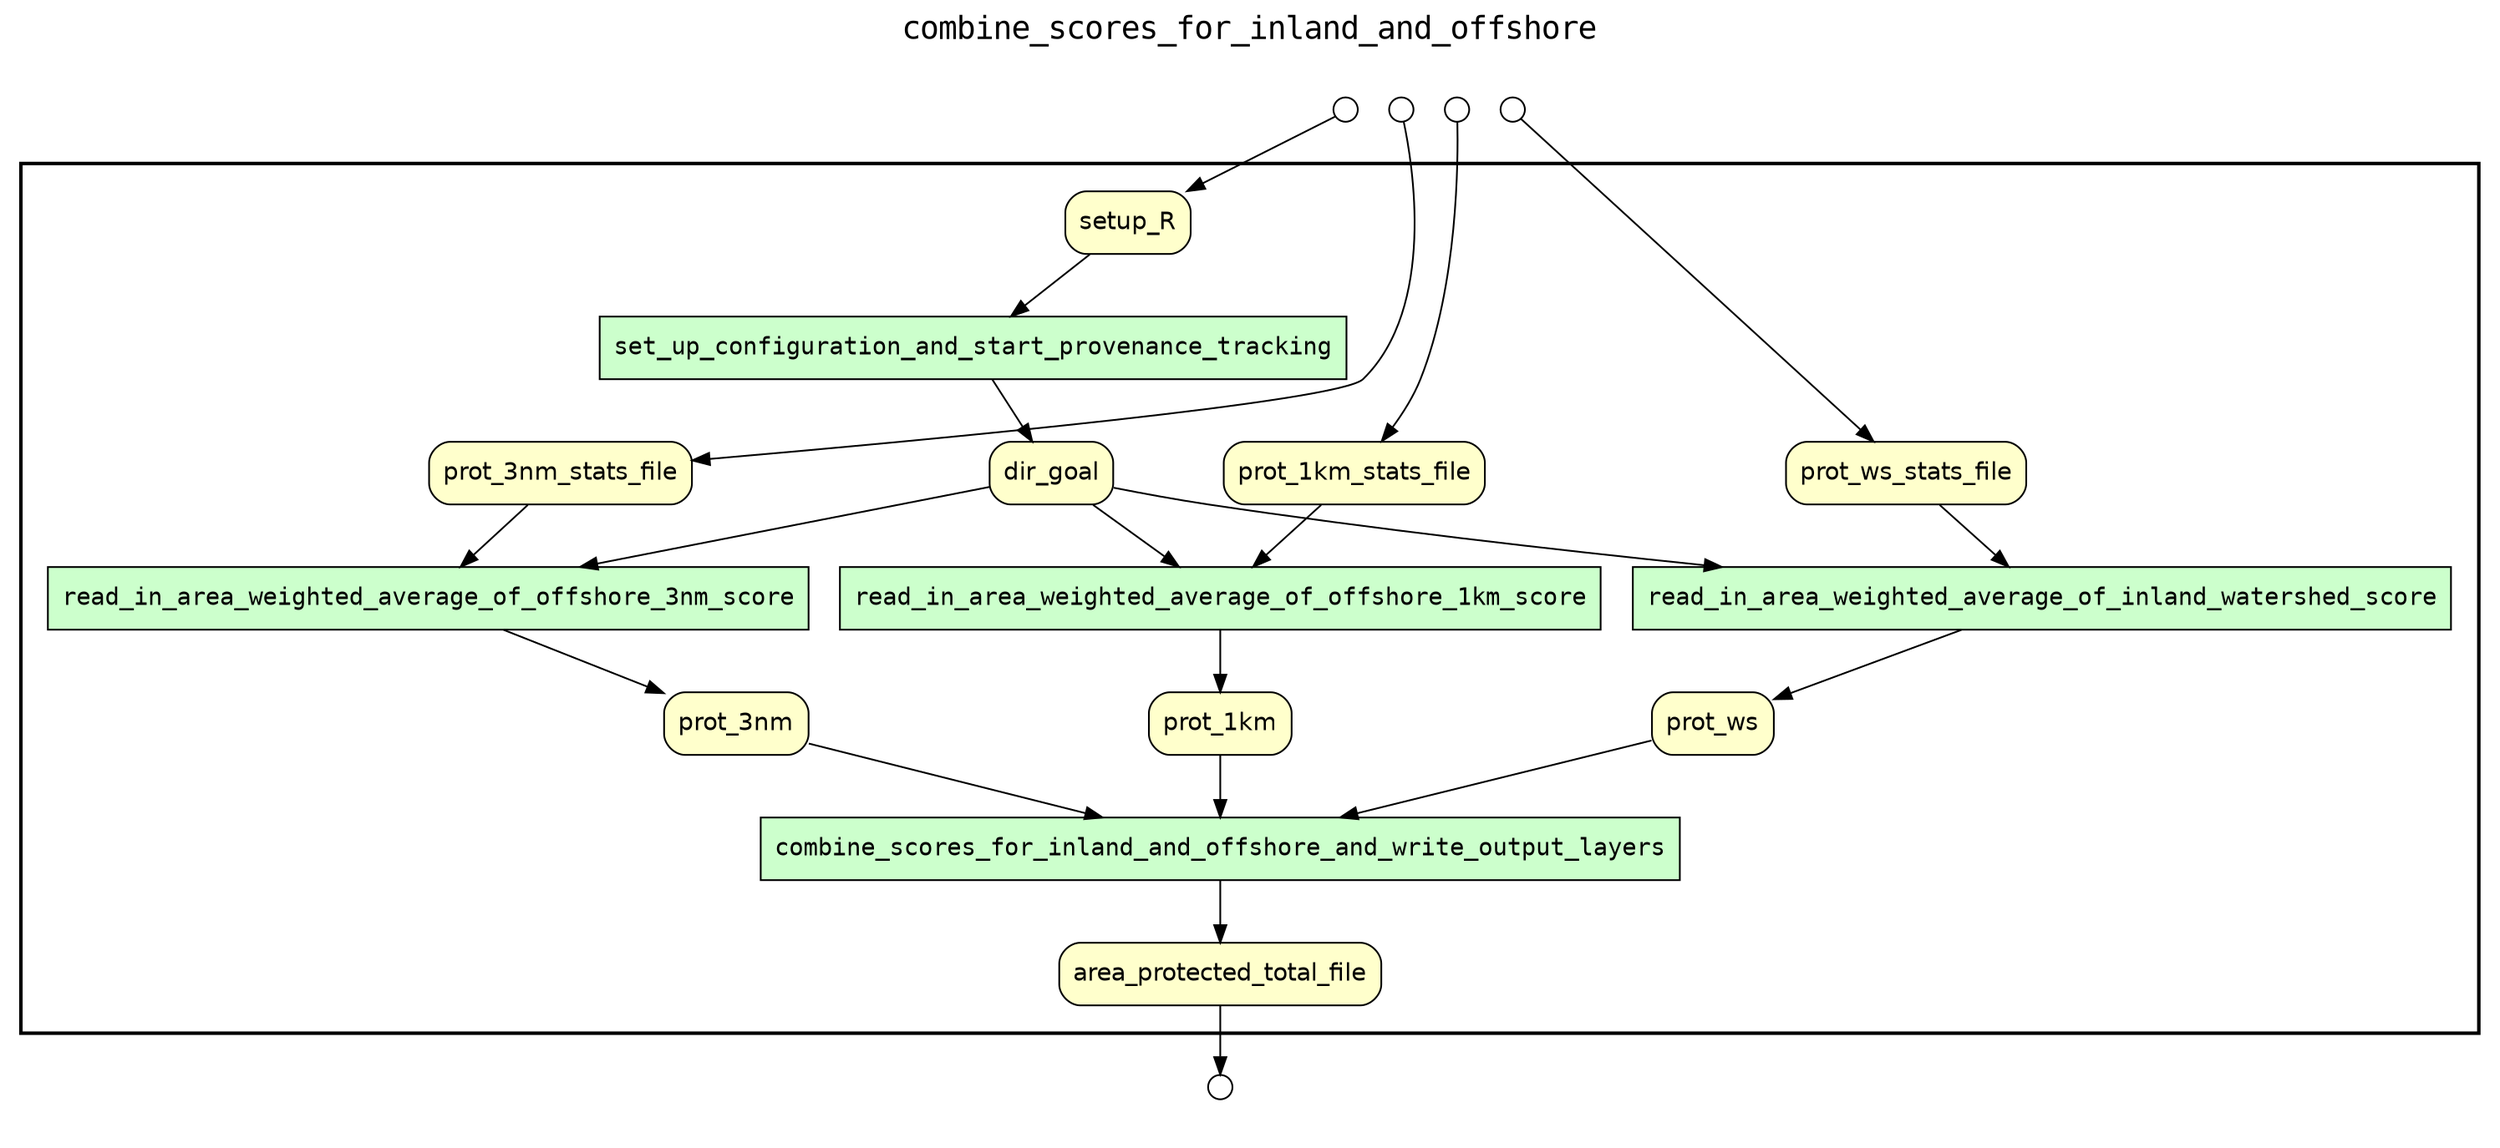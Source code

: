
digraph yw_data_view {
rankdir=TB
fontname=Courier; fontsize=18; labelloc=t
label="combine_scores_for_inland_and_offshore"
subgraph cluster_workflow { label=""; color=black; penwidth=2
subgraph cluster_workflow_inner { label=""; color=white
node[shape=box style="filled" fillcolor="#CCFFCC" peripheries=1 fontname=Courier]
read_in_area_weighted_average_of_inland_watershed_score
read_in_area_weighted_average_of_offshore_1km_score
read_in_area_weighted_average_of_offshore_3nm_score
set_up_configuration_and_start_provenance_tracking
combine_scores_for_inland_and_offshore_and_write_output_layers
node[shape=box style="filled" fillcolor="#CCFFCC" peripheries=1 fontname=Courier]
node[shape=box style="rounded,filled" fillcolor="#FFFFCC" peripheries=1 fontname=Helvetica]
setup_R
dir_goal
prot_3nm_stats_file
prot_3nm
prot_1km_stats_file
prot_1km
prot_ws_stats_file
prot_ws
area_protected_total_file
node[shape=box style="rounded,filled" fillcolor="#FFFFFF" peripheries=1 fontname=Helvetica]
}}
subgraph cluster_inflows { label=""; color=white; penwidth=2
subgraph cluster_inflows_inner { label=""; color=white
node[shape=circle fillcolor="#FFFFFF" peripheries=1 width=0.2]
setup_R_inflow [label=""]
prot_3nm_stats_file_inflow [label=""]
prot_1km_stats_file_inflow [label=""]
prot_ws_stats_file_inflow [label=""]
}}
subgraph cluster_outflows { label=""; color=white; penwidth=2
subgraph cluster_outflows_inner { label=""; color=white
node[shape=circle fillcolor="#FFFFFF" peripheries=1 width=0.2]
area_protected_total_file_outflow [label=""]
}}
prot_ws -> combine_scores_for_inland_and_offshore_and_write_output_layers
prot_ws_stats_file -> read_in_area_weighted_average_of_inland_watershed_score
prot_1km -> combine_scores_for_inland_and_offshore_and_write_output_layers
prot_1km_stats_file -> read_in_area_weighted_average_of_offshore_1km_score
prot_3nm -> combine_scores_for_inland_and_offshore_and_write_output_layers
prot_3nm_stats_file -> read_in_area_weighted_average_of_offshore_3nm_score
dir_goal -> read_in_area_weighted_average_of_inland_watershed_score
dir_goal -> read_in_area_weighted_average_of_offshore_1km_score
dir_goal -> read_in_area_weighted_average_of_offshore_3nm_score
setup_R -> set_up_configuration_and_start_provenance_tracking
set_up_configuration_and_start_provenance_tracking -> dir_goal
read_in_area_weighted_average_of_offshore_3nm_score -> prot_3nm
read_in_area_weighted_average_of_offshore_1km_score -> prot_1km
read_in_area_weighted_average_of_inland_watershed_score -> prot_ws
combine_scores_for_inland_and_offshore_and_write_output_layers -> area_protected_total_file
setup_R_inflow -> setup_R
prot_3nm_stats_file_inflow -> prot_3nm_stats_file
prot_1km_stats_file_inflow -> prot_1km_stats_file
prot_ws_stats_file_inflow -> prot_ws_stats_file
area_protected_total_file -> area_protected_total_file_outflow
}

